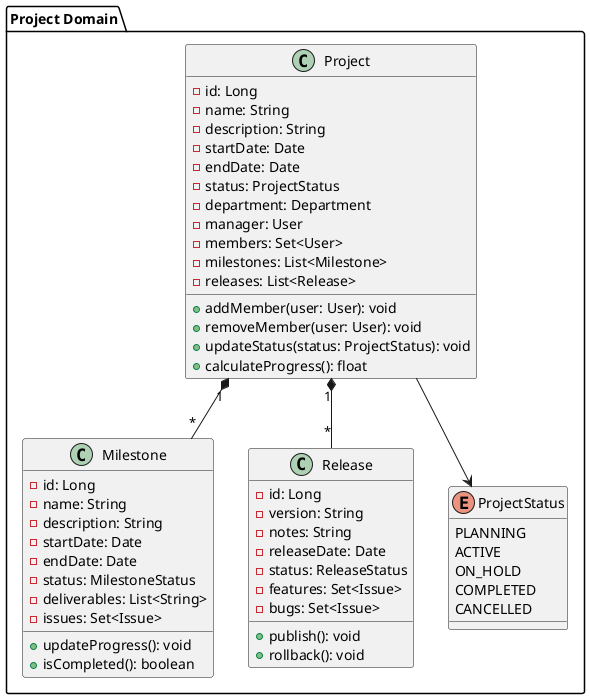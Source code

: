 @startuml
package "Project Domain" {
  class Project {
    -id: Long
    -name: String
    -description: String
    -startDate: Date
    -endDate: Date
    -status: ProjectStatus
    -department: Department
    -manager: User
    -members: Set<User>
    -milestones: List<Milestone>
    -releases: List<Release>
    +addMember(user: User): void
    +removeMember(user: User): void
    +updateStatus(status: ProjectStatus): void
    +calculateProgress(): float
  }

  class Milestone {
    -id: Long
    -name: String
    -description: String
    -startDate: Date
    -endDate: Date
    -status: MilestoneStatus
    -deliverables: List<String>
    -issues: Set<Issue>
    +updateProgress(): void
    +isCompleted(): boolean
  }

  class Release {
    -id: Long
    -version: String
    -notes: String
    -releaseDate: Date
    -status: ReleaseStatus
    -features: Set<Issue>
    -bugs: Set<Issue>
    +publish(): void
    +rollback(): void
  }

  enum ProjectStatus {
    PLANNING
    ACTIVE
    ON_HOLD
    COMPLETED
    CANCELLED
  }

  Project --> ProjectStatus
  Project "1" *-- "*" Milestone
  Project "1" *-- "*" Release
}
@enduml 